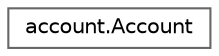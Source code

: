 digraph "Graphical Class Hierarchy"
{
 // LATEX_PDF_SIZE
  bgcolor="transparent";
  edge [fontname=Helvetica,fontsize=10,labelfontname=Helvetica,labelfontsize=10];
  node [fontname=Helvetica,fontsize=10,shape=box,height=0.2,width=0.4];
  rankdir="LR";
  Node0 [label="account.Account",height=0.2,width=0.4,color="grey40", fillcolor="white", style="filled",URL="$classaccount_1_1_account.html",tooltip=" "];
}
